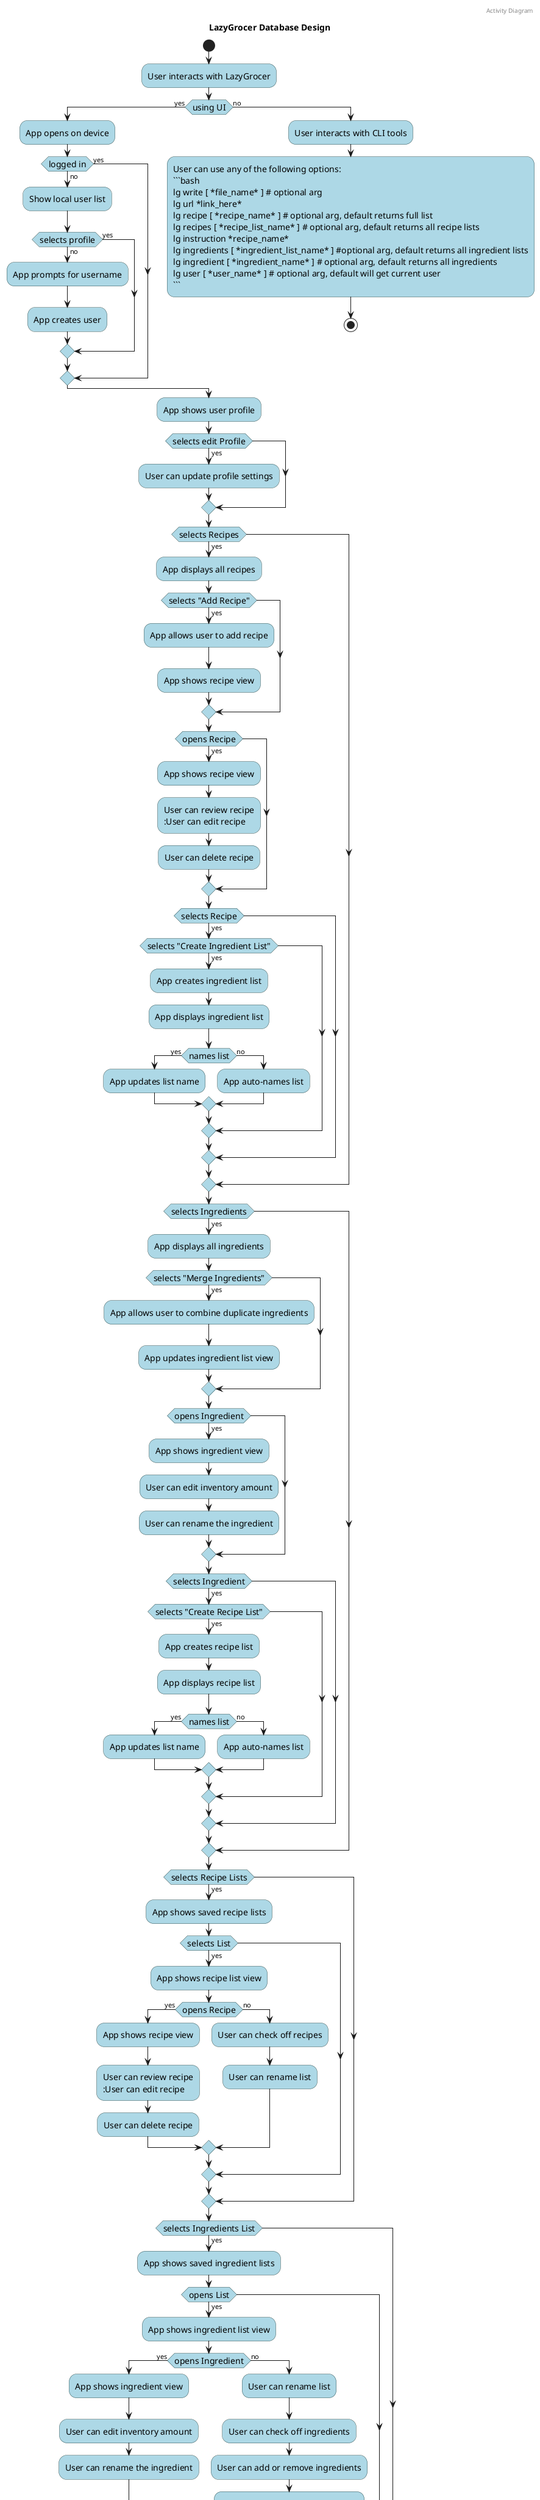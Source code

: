 @startuml LazyGrocerActivityDiagram

skinparam activity {
    BorderColor DarkSlateGray
    BackgroundColor LightBlue
    FontSize 14
}

header Activity Diagram
title LazyGrocer Database Design
footer CS3200 Final Project: Michael Montanaro 2024

start
:User interacts with LazyGrocer;
if (using UI) then (yes)
    :App opens on device;
    if (logged in) then (yes)
    else (no)
        :Show local user list;
        if (selects profile) then (yes)
        else (no)
            :App prompts for username;
            :App creates user;
        endif
    endif
else (no)
  :User interacts with CLI tools;
  :User can use any of the following options:\n```bash\nlg write [ *file_name* ] # optional arg\nlg url *link_here*\nlg recipe [ *recipe_name* ] # optional arg, default returns full list\nlg recipes [ *recipe_list_name* ] # optional arg, default returns all recipe lists\nlg instruction *recipe_name*\nlg ingredients [ *ingredient_list_name* ] #optional arg, default returns all ingredient lists\nlg ingredient [ *ingredient_name* ] # optional arg, default returns all ingredients\nlg user [ *user_name* ] # optional arg, default will get current user\n```;
  stop
endif
:App shows user profile;
if (selects edit Profile) then (yes)
    :User can update profile settings;
endif
if (selects Recipes) then (yes)
    :App displays all recipes;
    if (selects "Add Recipe") then (yes)
        :App allows user to add recipe;
        :App shows recipe view;
    endif
    if (opens Recipe) then (yes)
        :App shows recipe view;
        :User can review recipe
        :User can edit recipe;
        :User can delete recipe;
    endif
    if (selects Recipe) then (yes)
        if (selects "Create Ingredient List") then (yes)
            :App creates ingredient list;
            :App displays ingredient list;
            if (names list) then (yes)
                :App updates list name;
            else (no)
                :App auto-names list;
            endif
        endif
    endif
endif
if (selects Ingredients) then (yes)
    :App displays all ingredients;
    if (selects "Merge Ingredients") then (yes)
        :App allows user to combine duplicate ingredients;
        :App updates ingredient list view;
    endif
    if (opens Ingredient) then (yes)
            :App shows ingredient view;
            :User can edit inventory amount;
            :User can rename the ingredient;
    endif
    if (selects Ingredient) then (yes)
        if (selects "Create Recipe List") then (yes)
            :App creates recipe list;
            :App displays recipe list;
            if (names list) then (yes)
                :App updates list name;
            else (no)
                :App auto-names list;
            endif
        endif
    endif
endif
if (selects Recipe Lists) then (yes)
    :App shows saved recipe lists;
    if (selects List) then (yes)
        :App shows recipe list view;
        if (opens Recipe) then (yes)
            :App shows recipe view;
            :User can review recipe
            :User can edit recipe;
            :User can delete recipe;
        else (no)
            :User can check off recipes;
            :User can rename list;
        endif
    endif
endif
if (selects Ingredients List) then (yes)
    :App shows saved ingredient lists;
    if (opens List) then (yes)
        :App shows ingredient list view;
        if (opens Ingredient) then (yes)
            :App shows ingredient view;
            :User can edit inventory amount;
            :User can rename the ingredient;
        else (no)
            :User can rename list;
            :User can check off ingredients;
            :User can add or remove ingredients;
            :User prompted for quantity added;
        endif
    endif
endif
if (saves changes) then (yes)
    :App uploads changes to database;
    :App confirms successful save;
else (no)
    :App does not save changes to database;
endif
if (exits) then (yes)
    end
else (no)
    :App continues displaying user profile;
    stop
endif 
@enduml